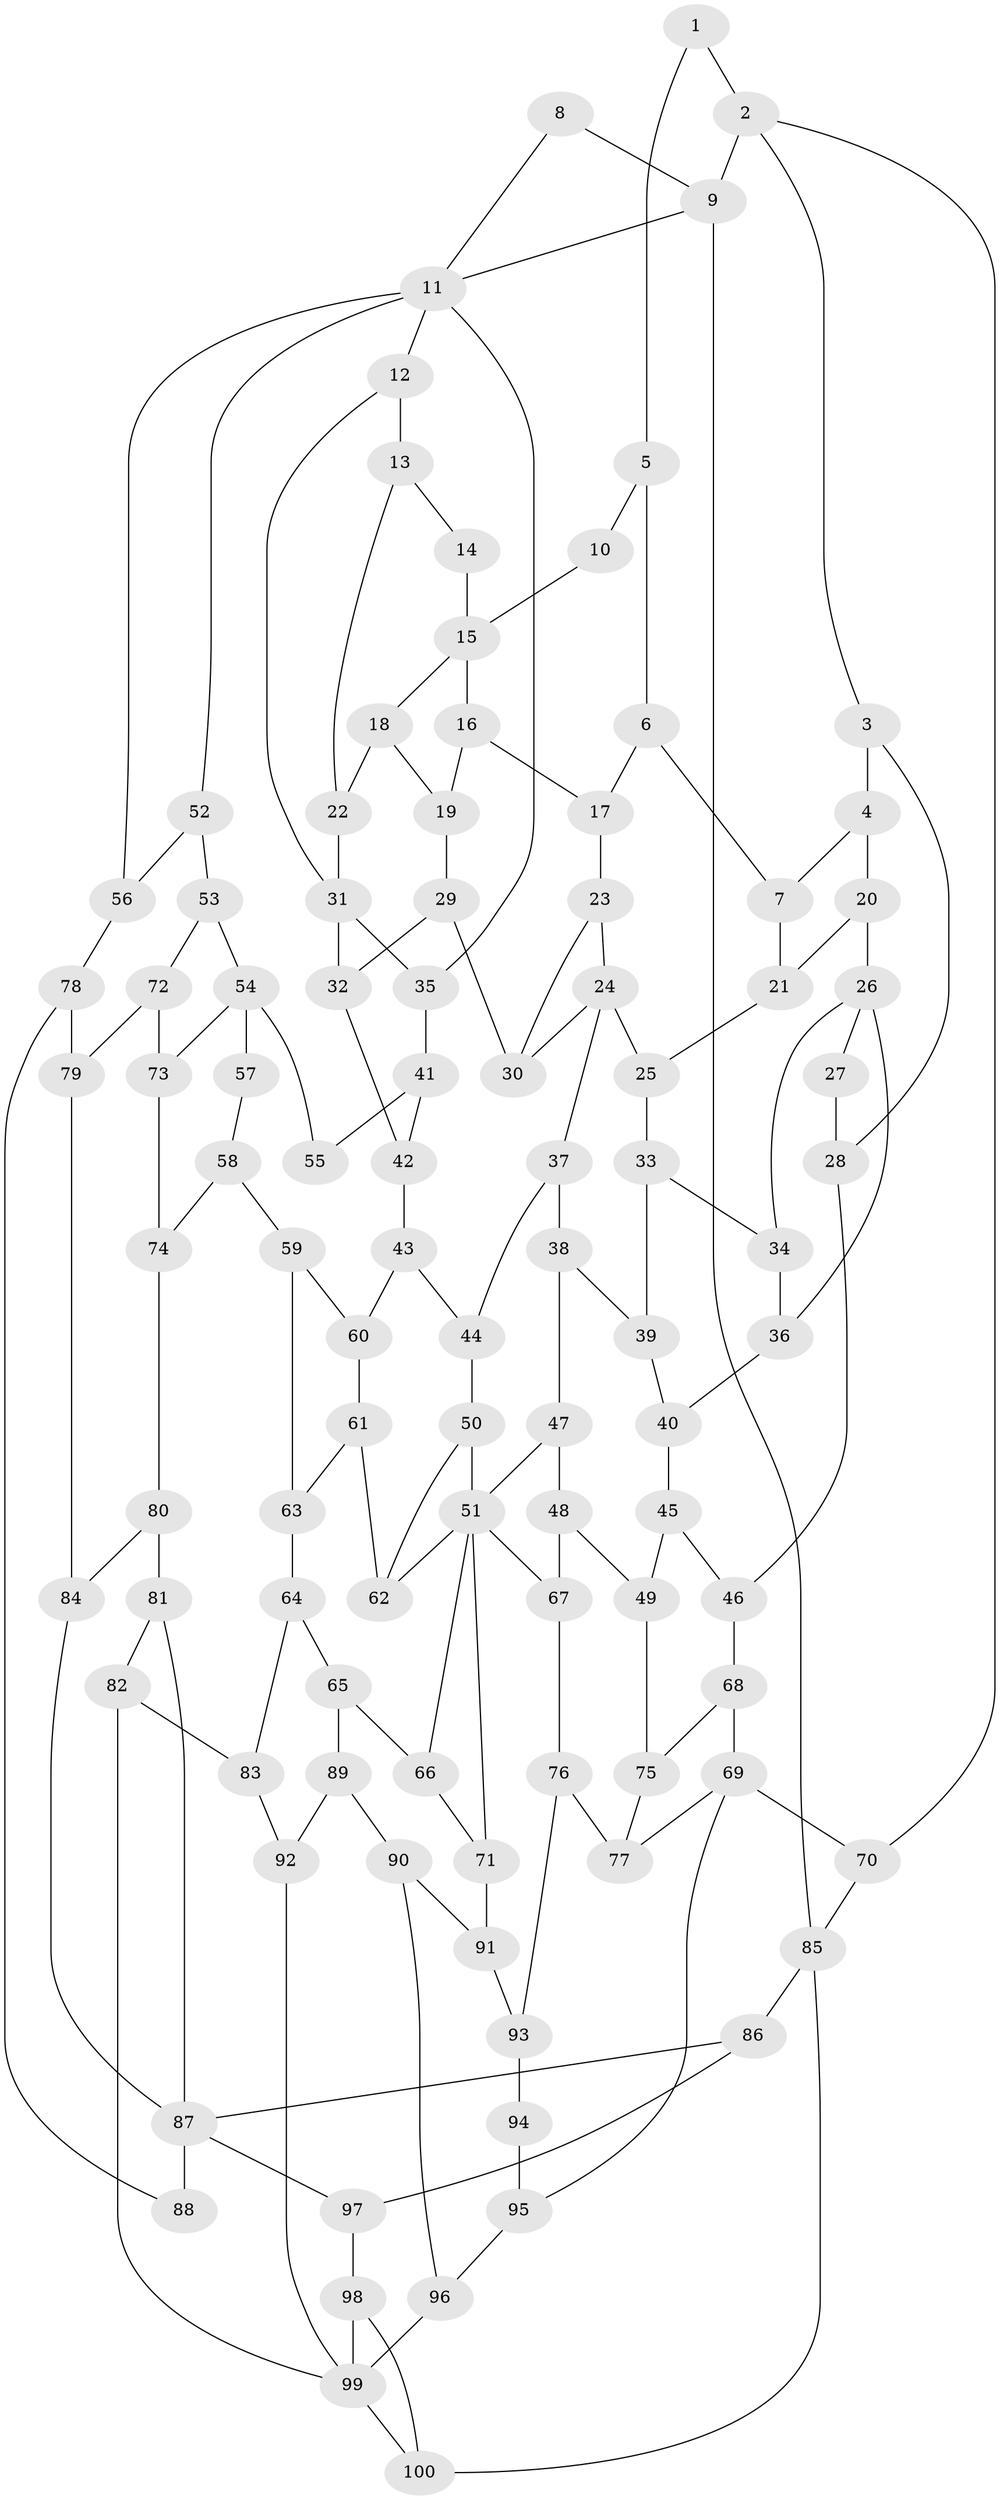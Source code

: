 // original degree distribution, {4: 0.22142857142857142, 6: 0.22142857142857142, 5: 0.5357142857142857, 3: 0.02142857142857143}
// Generated by graph-tools (version 1.1) at 2025/54/03/04/25 22:54:13]
// undirected, 100 vertices, 155 edges
graph export_dot {
  node [color=gray90,style=filled];
  1;
  2;
  3;
  4;
  5;
  6;
  7;
  8;
  9;
  10;
  11;
  12;
  13;
  14;
  15;
  16;
  17;
  18;
  19;
  20;
  21;
  22;
  23;
  24;
  25;
  26;
  27;
  28;
  29;
  30;
  31;
  32;
  33;
  34;
  35;
  36;
  37;
  38;
  39;
  40;
  41;
  42;
  43;
  44;
  45;
  46;
  47;
  48;
  49;
  50;
  51;
  52;
  53;
  54;
  55;
  56;
  57;
  58;
  59;
  60;
  61;
  62;
  63;
  64;
  65;
  66;
  67;
  68;
  69;
  70;
  71;
  72;
  73;
  74;
  75;
  76;
  77;
  78;
  79;
  80;
  81;
  82;
  83;
  84;
  85;
  86;
  87;
  88;
  89;
  90;
  91;
  92;
  93;
  94;
  95;
  96;
  97;
  98;
  99;
  100;
  1 -- 2 [weight=1.0];
  1 -- 5 [weight=1.0];
  2 -- 3 [weight=1.0];
  2 -- 9 [weight=1.0];
  2 -- 70 [weight=1.0];
  3 -- 4 [weight=1.0];
  3 -- 28 [weight=1.0];
  4 -- 7 [weight=1.0];
  4 -- 20 [weight=2.0];
  5 -- 6 [weight=1.0];
  5 -- 10 [weight=1.0];
  6 -- 7 [weight=1.0];
  6 -- 17 [weight=1.0];
  7 -- 21 [weight=1.0];
  8 -- 9 [weight=1.0];
  8 -- 11 [weight=1.0];
  9 -- 11 [weight=1.0];
  9 -- 85 [weight=1.0];
  10 -- 15 [weight=2.0];
  11 -- 12 [weight=1.0];
  11 -- 35 [weight=1.0];
  11 -- 52 [weight=1.0];
  11 -- 56 [weight=1.0];
  12 -- 13 [weight=1.0];
  12 -- 31 [weight=1.0];
  13 -- 14 [weight=1.0];
  13 -- 22 [weight=1.0];
  14 -- 15 [weight=2.0];
  15 -- 16 [weight=1.0];
  15 -- 18 [weight=1.0];
  16 -- 17 [weight=1.0];
  16 -- 19 [weight=1.0];
  17 -- 23 [weight=1.0];
  18 -- 19 [weight=1.0];
  18 -- 22 [weight=1.0];
  19 -- 29 [weight=1.0];
  20 -- 21 [weight=1.0];
  20 -- 26 [weight=2.0];
  21 -- 25 [weight=1.0];
  22 -- 31 [weight=1.0];
  23 -- 24 [weight=1.0];
  23 -- 30 [weight=1.0];
  24 -- 25 [weight=1.0];
  24 -- 30 [weight=1.0];
  24 -- 37 [weight=1.0];
  25 -- 33 [weight=1.0];
  26 -- 27 [weight=2.0];
  26 -- 34 [weight=1.0];
  26 -- 36 [weight=1.0];
  27 -- 28 [weight=1.0];
  28 -- 46 [weight=1.0];
  29 -- 30 [weight=1.0];
  29 -- 32 [weight=1.0];
  31 -- 32 [weight=1.0];
  31 -- 35 [weight=1.0];
  32 -- 42 [weight=1.0];
  33 -- 34 [weight=1.0];
  33 -- 39 [weight=1.0];
  34 -- 36 [weight=1.0];
  35 -- 41 [weight=1.0];
  36 -- 40 [weight=1.0];
  37 -- 38 [weight=1.0];
  37 -- 44 [weight=1.0];
  38 -- 39 [weight=1.0];
  38 -- 47 [weight=1.0];
  39 -- 40 [weight=1.0];
  40 -- 45 [weight=1.0];
  41 -- 42 [weight=1.0];
  41 -- 55 [weight=1.0];
  42 -- 43 [weight=1.0];
  43 -- 44 [weight=1.0];
  43 -- 60 [weight=1.0];
  44 -- 50 [weight=1.0];
  45 -- 46 [weight=1.0];
  45 -- 49 [weight=1.0];
  46 -- 68 [weight=1.0];
  47 -- 48 [weight=1.0];
  47 -- 51 [weight=1.0];
  48 -- 49 [weight=1.0];
  48 -- 67 [weight=1.0];
  49 -- 75 [weight=1.0];
  50 -- 51 [weight=1.0];
  50 -- 62 [weight=1.0];
  51 -- 62 [weight=1.0];
  51 -- 66 [weight=1.0];
  51 -- 67 [weight=1.0];
  51 -- 71 [weight=1.0];
  52 -- 53 [weight=1.0];
  52 -- 56 [weight=1.0];
  53 -- 54 [weight=1.0];
  53 -- 72 [weight=1.0];
  54 -- 55 [weight=2.0];
  54 -- 57 [weight=2.0];
  54 -- 73 [weight=1.0];
  56 -- 78 [weight=1.0];
  57 -- 58 [weight=1.0];
  58 -- 59 [weight=1.0];
  58 -- 74 [weight=1.0];
  59 -- 60 [weight=1.0];
  59 -- 63 [weight=1.0];
  60 -- 61 [weight=1.0];
  61 -- 62 [weight=1.0];
  61 -- 63 [weight=1.0];
  63 -- 64 [weight=1.0];
  64 -- 65 [weight=1.0];
  64 -- 83 [weight=1.0];
  65 -- 66 [weight=1.0];
  65 -- 89 [weight=1.0];
  66 -- 71 [weight=1.0];
  67 -- 76 [weight=1.0];
  68 -- 69 [weight=1.0];
  68 -- 75 [weight=1.0];
  69 -- 70 [weight=2.0];
  69 -- 77 [weight=1.0];
  69 -- 95 [weight=2.0];
  70 -- 85 [weight=1.0];
  71 -- 91 [weight=1.0];
  72 -- 73 [weight=1.0];
  72 -- 79 [weight=1.0];
  73 -- 74 [weight=1.0];
  74 -- 80 [weight=1.0];
  75 -- 77 [weight=1.0];
  76 -- 77 [weight=1.0];
  76 -- 93 [weight=1.0];
  78 -- 79 [weight=1.0];
  78 -- 88 [weight=1.0];
  79 -- 84 [weight=1.0];
  80 -- 81 [weight=1.0];
  80 -- 84 [weight=1.0];
  81 -- 82 [weight=1.0];
  81 -- 87 [weight=1.0];
  82 -- 83 [weight=1.0];
  82 -- 99 [weight=1.0];
  83 -- 92 [weight=1.0];
  84 -- 87 [weight=1.0];
  85 -- 86 [weight=1.0];
  85 -- 100 [weight=1.0];
  86 -- 87 [weight=1.0];
  86 -- 97 [weight=1.0];
  87 -- 88 [weight=2.0];
  87 -- 97 [weight=1.0];
  89 -- 90 [weight=1.0];
  89 -- 92 [weight=1.0];
  90 -- 91 [weight=1.0];
  90 -- 96 [weight=1.0];
  91 -- 93 [weight=1.0];
  92 -- 99 [weight=1.0];
  93 -- 94 [weight=1.0];
  94 -- 95 [weight=2.0];
  95 -- 96 [weight=2.0];
  96 -- 99 [weight=2.0];
  97 -- 98 [weight=1.0];
  98 -- 99 [weight=1.0];
  98 -- 100 [weight=1.0];
  99 -- 100 [weight=1.0];
}
